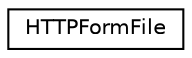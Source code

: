 digraph "Graphical Class Hierarchy"
{
 // LATEX_PDF_SIZE
  edge [fontname="Helvetica",fontsize="10",labelfontname="Helvetica",labelfontsize="10"];
  node [fontname="Helvetica",fontsize="10",shape=record];
  rankdir="LR";
  Node0 [label="HTTPFormFile",height=0.2,width=0.4,color="black", fillcolor="white", style="filled",URL="$classHTTPFormFile.html",tooltip="Represents a single file uploaded via HTTP form."];
}

